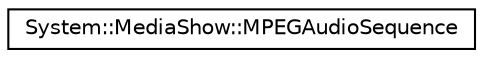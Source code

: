 digraph G
{
  edge [fontname="Helvetica",fontsize="10",labelfontname="Helvetica",labelfontsize="10"];
  node [fontname="Helvetica",fontsize="10",shape=record];
  rankdir="LR";
  Node1 [label="System::MediaShow::MPEGAudioSequence",height=0.2,width=0.4,color="black", fillcolor="white", style="filled",URL="$class_system_1_1_media_show_1_1_m_p_e_g_audio_sequence.html"];
}

